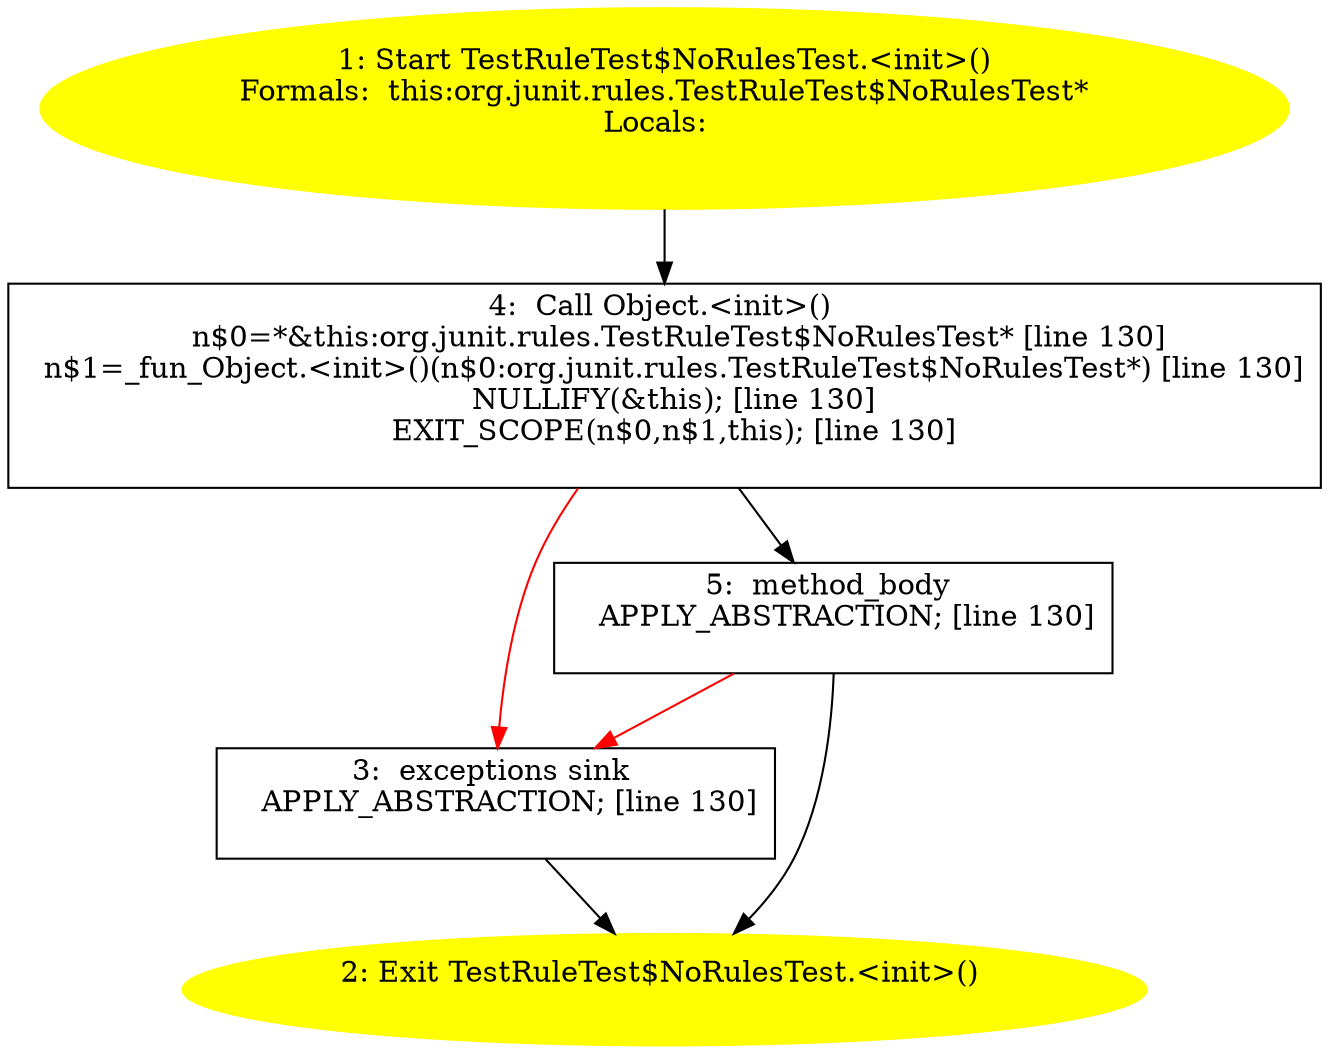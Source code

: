 /* @generated */
digraph cfg {
"org.junit.rules.TestRuleTest$NoRulesTest.<init>().06354df86261f598c5abec23d0c98d3d_1" [label="1: Start TestRuleTest$NoRulesTest.<init>()\nFormals:  this:org.junit.rules.TestRuleTest$NoRulesTest*\nLocals:  \n  " color=yellow style=filled]
	

	 "org.junit.rules.TestRuleTest$NoRulesTest.<init>().06354df86261f598c5abec23d0c98d3d_1" -> "org.junit.rules.TestRuleTest$NoRulesTest.<init>().06354df86261f598c5abec23d0c98d3d_4" ;
"org.junit.rules.TestRuleTest$NoRulesTest.<init>().06354df86261f598c5abec23d0c98d3d_2" [label="2: Exit TestRuleTest$NoRulesTest.<init>() \n  " color=yellow style=filled]
	

"org.junit.rules.TestRuleTest$NoRulesTest.<init>().06354df86261f598c5abec23d0c98d3d_3" [label="3:  exceptions sink \n   APPLY_ABSTRACTION; [line 130]\n " shape="box"]
	

	 "org.junit.rules.TestRuleTest$NoRulesTest.<init>().06354df86261f598c5abec23d0c98d3d_3" -> "org.junit.rules.TestRuleTest$NoRulesTest.<init>().06354df86261f598c5abec23d0c98d3d_2" ;
"org.junit.rules.TestRuleTest$NoRulesTest.<init>().06354df86261f598c5abec23d0c98d3d_4" [label="4:  Call Object.<init>() \n   n$0=*&this:org.junit.rules.TestRuleTest$NoRulesTest* [line 130]\n  n$1=_fun_Object.<init>()(n$0:org.junit.rules.TestRuleTest$NoRulesTest*) [line 130]\n  NULLIFY(&this); [line 130]\n  EXIT_SCOPE(n$0,n$1,this); [line 130]\n " shape="box"]
	

	 "org.junit.rules.TestRuleTest$NoRulesTest.<init>().06354df86261f598c5abec23d0c98d3d_4" -> "org.junit.rules.TestRuleTest$NoRulesTest.<init>().06354df86261f598c5abec23d0c98d3d_5" ;
	 "org.junit.rules.TestRuleTest$NoRulesTest.<init>().06354df86261f598c5abec23d0c98d3d_4" -> "org.junit.rules.TestRuleTest$NoRulesTest.<init>().06354df86261f598c5abec23d0c98d3d_3" [color="red" ];
"org.junit.rules.TestRuleTest$NoRulesTest.<init>().06354df86261f598c5abec23d0c98d3d_5" [label="5:  method_body \n   APPLY_ABSTRACTION; [line 130]\n " shape="box"]
	

	 "org.junit.rules.TestRuleTest$NoRulesTest.<init>().06354df86261f598c5abec23d0c98d3d_5" -> "org.junit.rules.TestRuleTest$NoRulesTest.<init>().06354df86261f598c5abec23d0c98d3d_2" ;
	 "org.junit.rules.TestRuleTest$NoRulesTest.<init>().06354df86261f598c5abec23d0c98d3d_5" -> "org.junit.rules.TestRuleTest$NoRulesTest.<init>().06354df86261f598c5abec23d0c98d3d_3" [color="red" ];
}
